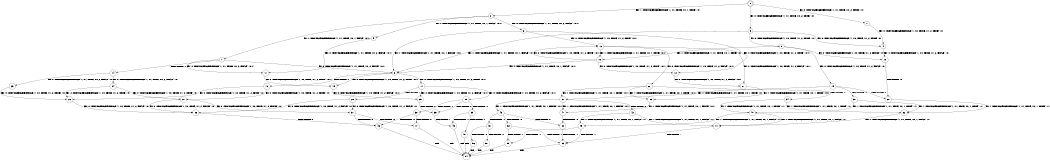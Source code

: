 digraph BCG {
size = "7, 10.5";
center = TRUE;
node [shape = circle];
0 [peripheries = 2];
0 -> 1 [label = "EX !0 !ATOMIC_EXCH_BRANCH (1, +1, TRUE, +0, 2, TRUE) !:0:"];
0 -> 2 [label = "EX !1 !ATOMIC_EXCH_BRANCH (1, +1, TRUE, +0, 1, TRUE) !:0:"];
0 -> 3 [label = "EX !0 !ATOMIC_EXCH_BRANCH (1, +1, TRUE, +0, 2, TRUE) !:0:"];
1 -> 4 [label = "EX !0 !ATOMIC_EXCH_BRANCH (1, +0, TRUE, +1, 2, TRUE) !:0:"];
2 -> 5 [label = "EX !1 !ATOMIC_EXCH_BRANCH (1, +1, TRUE, +0, 1, FALSE) !:0:1:"];
2 -> 6 [label = "EX !0 !ATOMIC_EXCH_BRANCH (1, +1, TRUE, +0, 2, FALSE) !:0:1:"];
2 -> 7 [label = "EX !1 !ATOMIC_EXCH_BRANCH (1, +1, TRUE, +0, 1, FALSE) !:0:1:"];
3 -> 4 [label = "EX !0 !ATOMIC_EXCH_BRANCH (1, +0, TRUE, +1, 2, TRUE) !:0:"];
3 -> 8 [label = "EX !1 !ATOMIC_EXCH_BRANCH (1, +1, TRUE, +0, 1, FALSE) !:0:"];
3 -> 9 [label = "EX !0 !ATOMIC_EXCH_BRANCH (1, +0, TRUE, +1, 2, TRUE) !:0:"];
4 -> 10 [label = "EX !0 !ATOMIC_EXCH_BRANCH (1, +0, TRUE, +1, 2, FALSE) !:0:"];
5 -> 11 [label = "EX !0 !ATOMIC_EXCH_BRANCH (1, +1, TRUE, +0, 2, FALSE) !:0:1:"];
6 -> 12 [label = "EX !0 !ATOMIC_EXCH_BRANCH (1, +0, TRUE, +1, 2, TRUE) !:0:1:"];
6 -> 8 [label = "EX !1 !ATOMIC_EXCH_BRANCH (1, +1, TRUE, +0, 1, FALSE) !:0:1:"];
6 -> 13 [label = "EX !0 !ATOMIC_EXCH_BRANCH (1, +0, TRUE, +1, 2, TRUE) !:0:1:"];
7 -> 11 [label = "EX !0 !ATOMIC_EXCH_BRANCH (1, +1, TRUE, +0, 2, FALSE) !:0:1:"];
7 -> 14 [label = "TERMINATE !1"];
7 -> 8 [label = "EX !0 !ATOMIC_EXCH_BRANCH (1, +1, TRUE, +0, 2, FALSE) !:0:1:"];
8 -> 15 [label = "EX !0 !ATOMIC_EXCH_BRANCH (1, +0, TRUE, +1, 2, TRUE) !:0:1:"];
8 -> 16 [label = "TERMINATE !1"];
8 -> 17 [label = "EX !0 !ATOMIC_EXCH_BRANCH (1, +0, TRUE, +1, 2, TRUE) !:0:1:"];
9 -> 10 [label = "EX !0 !ATOMIC_EXCH_BRANCH (1, +0, TRUE, +1, 2, FALSE) !:0:"];
9 -> 18 [label = "EX !1 !ATOMIC_EXCH_BRANCH (1, +1, TRUE, +0, 1, TRUE) !:0:"];
9 -> 19 [label = "EX !0 !ATOMIC_EXCH_BRANCH (1, +0, TRUE, +1, 2, FALSE) !:0:"];
10 -> 20 [label = "TERMINATE !0"];
11 -> 15 [label = "EX !0 !ATOMIC_EXCH_BRANCH (1, +0, TRUE, +1, 2, TRUE) !:0:1:"];
12 -> 21 [label = "EX !0 !ATOMIC_EXCH_BRANCH (1, +0, TRUE, +1, 2, FALSE) !:0:1:"];
13 -> 21 [label = "EX !0 !ATOMIC_EXCH_BRANCH (1, +0, TRUE, +1, 2, FALSE) !:0:1:"];
13 -> 18 [label = "EX !1 !ATOMIC_EXCH_BRANCH (1, +1, TRUE, +0, 1, TRUE) !:0:1:"];
13 -> 22 [label = "EX !0 !ATOMIC_EXCH_BRANCH (1, +0, TRUE, +1, 2, FALSE) !:0:1:"];
14 -> 23 [label = "EX !0 !ATOMIC_EXCH_BRANCH (1, +1, TRUE, +0, 2, FALSE) !:0:"];
14 -> 24 [label = "EX !0 !ATOMIC_EXCH_BRANCH (1, +1, TRUE, +0, 2, FALSE) !:0:"];
15 -> 25 [label = "EX !0 !ATOMIC_EXCH_BRANCH (1, +0, TRUE, +1, 2, FALSE) !:0:1:"];
16 -> 26 [label = "EX !0 !ATOMIC_EXCH_BRANCH (1, +0, TRUE, +1, 2, TRUE) !:0:"];
16 -> 27 [label = "EX !0 !ATOMIC_EXCH_BRANCH (1, +0, TRUE, +1, 2, TRUE) !:0:"];
17 -> 25 [label = "EX !0 !ATOMIC_EXCH_BRANCH (1, +0, TRUE, +1, 2, FALSE) !:0:1:"];
17 -> 28 [label = "TERMINATE !1"];
17 -> 29 [label = "EX !0 !ATOMIC_EXCH_BRANCH (1, +0, TRUE, +1, 2, FALSE) !:0:1:"];
18 -> 12 [label = "EX !0 !ATOMIC_EXCH_BRANCH (1, +0, TRUE, +1, 2, TRUE) !:0:1:"];
18 -> 8 [label = "EX !1 !ATOMIC_EXCH_BRANCH (1, +1, TRUE, +0, 1, FALSE) !:0:1:"];
18 -> 13 [label = "EX !0 !ATOMIC_EXCH_BRANCH (1, +0, TRUE, +1, 2, TRUE) !:0:1:"];
19 -> 20 [label = "TERMINATE !0"];
19 -> 30 [label = "TERMINATE !0"];
19 -> 31 [label = "EX !1 !ATOMIC_EXCH_BRANCH (1, +1, TRUE, +0, 1, TRUE) !:0:"];
20 -> 32 [label = "EX !1 !ATOMIC_EXCH_BRANCH (1, +1, TRUE, +0, 1, TRUE) !:1:"];
21 -> 33 [label = "EX !1 !ATOMIC_EXCH_BRANCH (1, +1, TRUE, +0, 1, TRUE) !:0:1:"];
22 -> 33 [label = "EX !1 !ATOMIC_EXCH_BRANCH (1, +1, TRUE, +0, 1, TRUE) !:0:1:"];
22 -> 34 [label = "TERMINATE !0"];
22 -> 31 [label = "EX !1 !ATOMIC_EXCH_BRANCH (1, +1, TRUE, +0, 1, TRUE) !:0:1:"];
23 -> 26 [label = "EX !0 !ATOMIC_EXCH_BRANCH (1, +0, TRUE, +1, 2, TRUE) !:0:"];
24 -> 26 [label = "EX !0 !ATOMIC_EXCH_BRANCH (1, +0, TRUE, +1, 2, TRUE) !:0:"];
24 -> 27 [label = "EX !0 !ATOMIC_EXCH_BRANCH (1, +0, TRUE, +1, 2, TRUE) !:0:"];
25 -> 35 [label = "TERMINATE !0"];
26 -> 36 [label = "EX !0 !ATOMIC_EXCH_BRANCH (1, +0, TRUE, +1, 2, FALSE) !:0:"];
27 -> 36 [label = "EX !0 !ATOMIC_EXCH_BRANCH (1, +0, TRUE, +1, 2, FALSE) !:0:"];
27 -> 37 [label = "EX !0 !ATOMIC_EXCH_BRANCH (1, +0, TRUE, +1, 2, FALSE) !:0:"];
28 -> 36 [label = "EX !0 !ATOMIC_EXCH_BRANCH (1, +0, TRUE, +1, 2, FALSE) !:0:"];
28 -> 37 [label = "EX !0 !ATOMIC_EXCH_BRANCH (1, +0, TRUE, +1, 2, FALSE) !:0:"];
29 -> 35 [label = "TERMINATE !0"];
29 -> 38 [label = "TERMINATE !1"];
29 -> 39 [label = "TERMINATE !0"];
30 -> 32 [label = "EX !1 !ATOMIC_EXCH_BRANCH (1, +1, TRUE, +0, 1, TRUE) !:1:"];
30 -> 40 [label = "EX !1 !ATOMIC_EXCH_BRANCH (1, +1, TRUE, +0, 1, TRUE) !:1:"];
31 -> 41 [label = "EX !1 !ATOMIC_EXCH_BRANCH (1, +1, TRUE, +0, 1, FALSE) !:0:1:"];
31 -> 42 [label = "TERMINATE !0"];
31 -> 43 [label = "EX !1 !ATOMIC_EXCH_BRANCH (1, +1, TRUE, +0, 1, FALSE) !:0:1:"];
32 -> 44 [label = "EX !1 !ATOMIC_EXCH_BRANCH (1, +1, TRUE, +0, 1, FALSE) !:1:"];
33 -> 41 [label = "EX !1 !ATOMIC_EXCH_BRANCH (1, +1, TRUE, +0, 1, FALSE) !:0:1:"];
34 -> 32 [label = "EX !1 !ATOMIC_EXCH_BRANCH (1, +1, TRUE, +0, 1, TRUE) !:1:"];
34 -> 40 [label = "EX !1 !ATOMIC_EXCH_BRANCH (1, +1, TRUE, +0, 1, TRUE) !:1:"];
35 -> 45 [label = "TERMINATE !1"];
36 -> 46 [label = "TERMINATE !0"];
37 -> 46 [label = "TERMINATE !0"];
37 -> 47 [label = "TERMINATE !0"];
38 -> 46 [label = "TERMINATE !0"];
38 -> 47 [label = "TERMINATE !0"];
39 -> 45 [label = "TERMINATE !1"];
39 -> 48 [label = "TERMINATE !1"];
40 -> 44 [label = "EX !1 !ATOMIC_EXCH_BRANCH (1, +1, TRUE, +0, 1, FALSE) !:1:"];
40 -> 49 [label = "EX !1 !ATOMIC_EXCH_BRANCH (1, +1, TRUE, +0, 1, FALSE) !:1:"];
41 -> 50 [label = "TERMINATE !0"];
42 -> 44 [label = "EX !1 !ATOMIC_EXCH_BRANCH (1, +1, TRUE, +0, 1, FALSE) !:1:"];
42 -> 49 [label = "EX !1 !ATOMIC_EXCH_BRANCH (1, +1, TRUE, +0, 1, FALSE) !:1:"];
43 -> 50 [label = "TERMINATE !0"];
43 -> 51 [label = "TERMINATE !1"];
43 -> 52 [label = "TERMINATE !0"];
44 -> 53 [label = "TERMINATE !1"];
45 -> 54 [label = "exit"];
46 -> 54 [label = "exit"];
47 -> 54 [label = "exit"];
48 -> 54 [label = "exit"];
49 -> 53 [label = "TERMINATE !1"];
49 -> 55 [label = "TERMINATE !1"];
50 -> 53 [label = "TERMINATE !1"];
51 -> 56 [label = "TERMINATE !0"];
51 -> 57 [label = "TERMINATE !0"];
52 -> 53 [label = "TERMINATE !1"];
52 -> 55 [label = "TERMINATE !1"];
53 -> 54 [label = "exit"];
55 -> 54 [label = "exit"];
56 -> 54 [label = "exit"];
57 -> 54 [label = "exit"];
}
